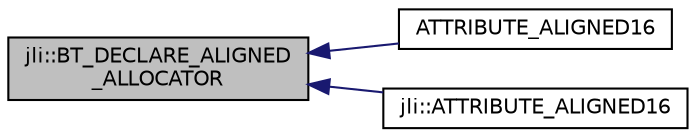 digraph "jli::BT_DECLARE_ALIGNED_ALLOCATOR"
{
  edge [fontname="Helvetica",fontsize="10",labelfontname="Helvetica",labelfontsize="10"];
  node [fontname="Helvetica",fontsize="10",shape=record];
  rankdir="LR";
  Node1 [label="jli::BT_DECLARE_ALIGNED\l_ALLOCATOR",height=0.2,width=0.4,color="black", fillcolor="grey75", style="filled", fontcolor="black"];
  Node1 -> Node2 [dir="back",color="midnightblue",fontsize="10",style="solid"];
  Node2 [label="ATTRIBUTE_ALIGNED16",height=0.2,width=0.4,color="black", fillcolor="white", style="filled",URL="$_abstract_decorator_8h.html#a8239cd432dcd952afaacd469c4eb3538"];
  Node1 -> Node3 [dir="back",color="midnightblue",fontsize="10",style="solid"];
  Node3 [label="jli::ATTRIBUTE_ALIGNED16",height=0.2,width=0.4,color="black", fillcolor="white", style="filled",URL="$namespacejli.html#a5cb9f42798ccca4b6de51fe827ade095"];
}
